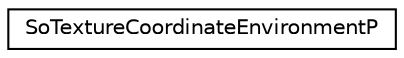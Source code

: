 digraph "Graphical Class Hierarchy"
{
 // LATEX_PDF_SIZE
  edge [fontname="Helvetica",fontsize="10",labelfontname="Helvetica",labelfontsize="10"];
  node [fontname="Helvetica",fontsize="10",shape=record];
  rankdir="LR";
  Node0 [label="SoTextureCoordinateEnvironmentP",height=0.2,width=0.4,color="black", fillcolor="white", style="filled",URL="$classSoTextureCoordinateEnvironmentP.html",tooltip=" "];
}
